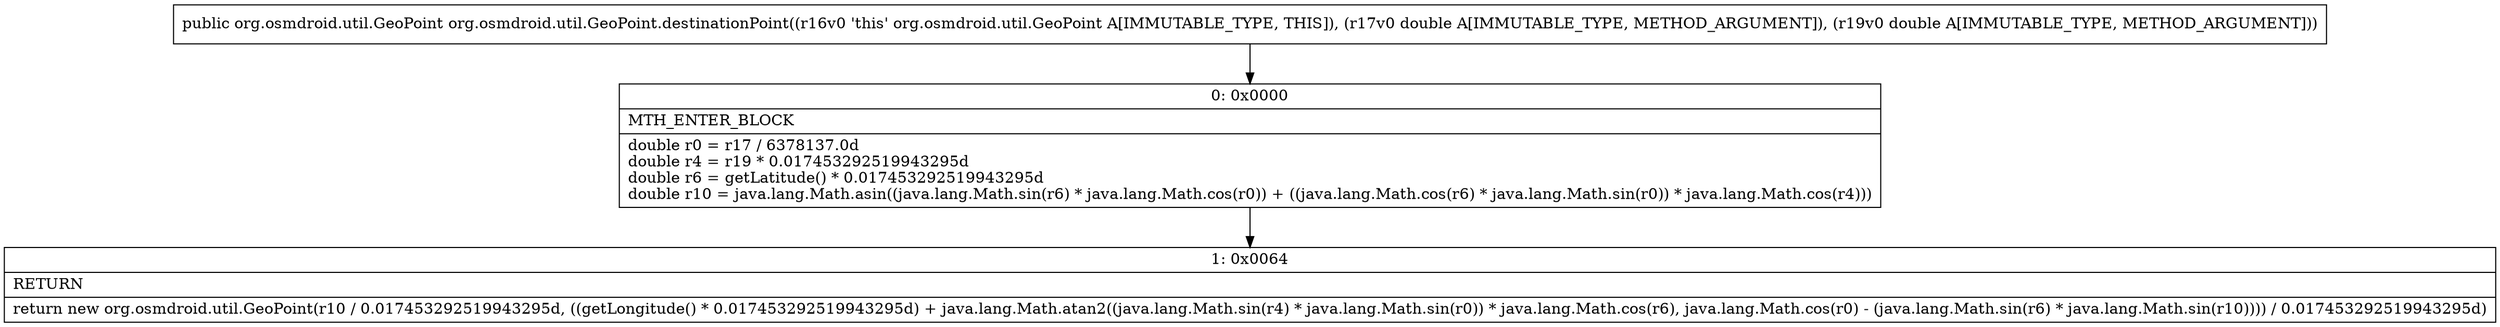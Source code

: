 digraph "CFG fororg.osmdroid.util.GeoPoint.destinationPoint(DD)Lorg\/osmdroid\/util\/GeoPoint;" {
Node_0 [shape=record,label="{0\:\ 0x0000|MTH_ENTER_BLOCK\l|double r0 = r17 \/ 6378137.0d\ldouble r4 = r19 * 0.017453292519943295d\ldouble r6 = getLatitude() * 0.017453292519943295d\ldouble r10 = java.lang.Math.asin((java.lang.Math.sin(r6) * java.lang.Math.cos(r0)) + ((java.lang.Math.cos(r6) * java.lang.Math.sin(r0)) * java.lang.Math.cos(r4)))\l}"];
Node_1 [shape=record,label="{1\:\ 0x0064|RETURN\l|return new org.osmdroid.util.GeoPoint(r10 \/ 0.017453292519943295d, ((getLongitude() * 0.017453292519943295d) + java.lang.Math.atan2((java.lang.Math.sin(r4) * java.lang.Math.sin(r0)) * java.lang.Math.cos(r6), java.lang.Math.cos(r0) \- (java.lang.Math.sin(r6) * java.lang.Math.sin(r10)))) \/ 0.017453292519943295d)\l}"];
MethodNode[shape=record,label="{public org.osmdroid.util.GeoPoint org.osmdroid.util.GeoPoint.destinationPoint((r16v0 'this' org.osmdroid.util.GeoPoint A[IMMUTABLE_TYPE, THIS]), (r17v0 double A[IMMUTABLE_TYPE, METHOD_ARGUMENT]), (r19v0 double A[IMMUTABLE_TYPE, METHOD_ARGUMENT])) }"];
MethodNode -> Node_0;
Node_0 -> Node_1;
}

